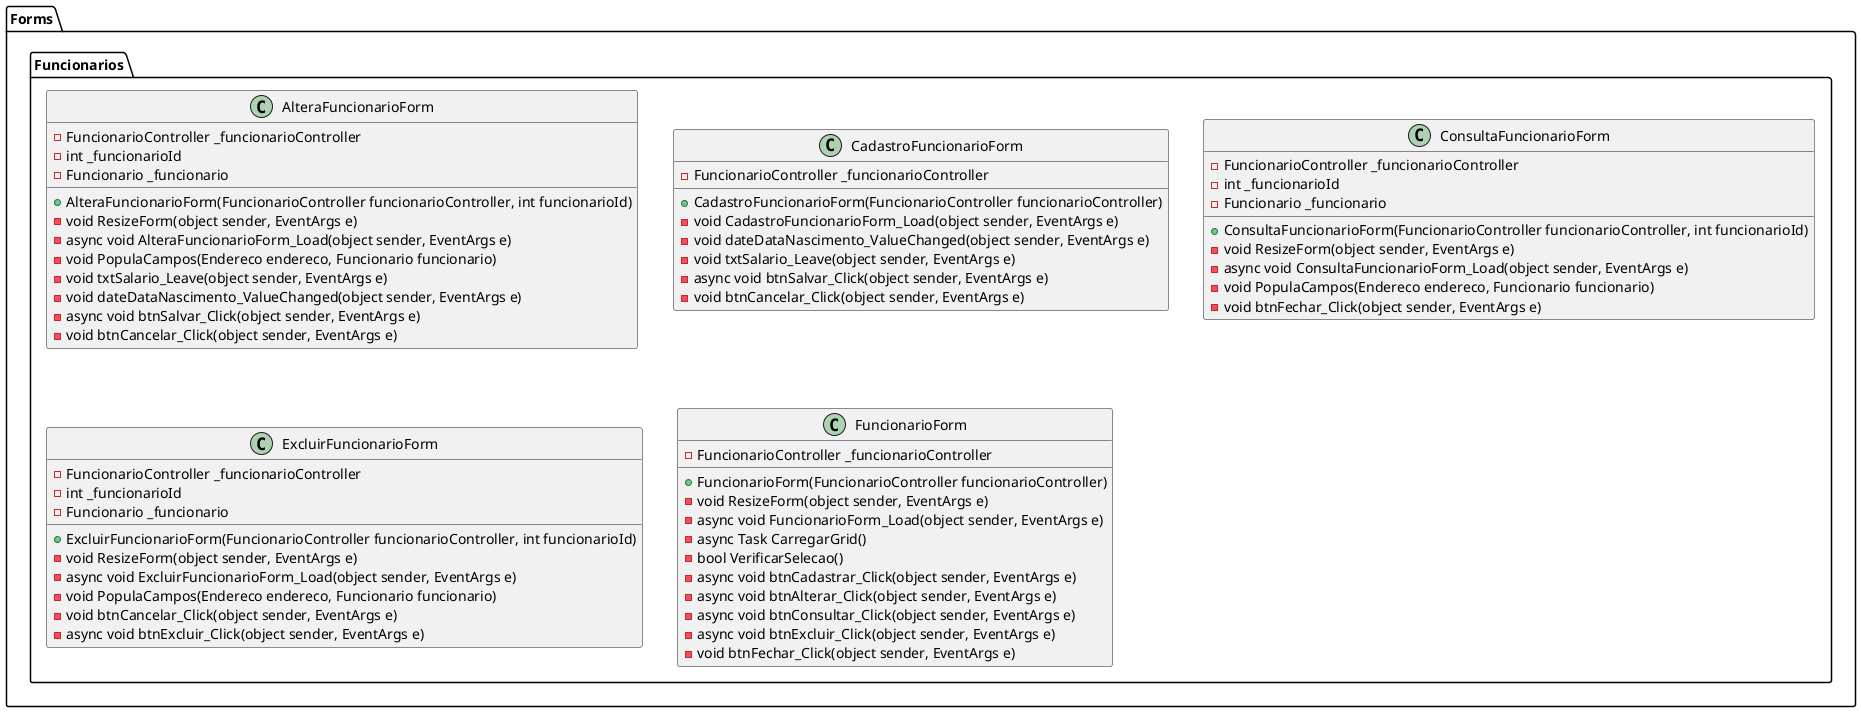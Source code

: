 ﻿@startuml

package Forms
{
    package Funcionarios
    {
        class AlteraFuncionarioForm {
          - FuncionarioController _funcionarioController
          - int _funcionarioId
          - Funcionario _funcionario
          + AlteraFuncionarioForm(FuncionarioController funcionarioController, int funcionarioId)
          - void ResizeForm(object sender, EventArgs e)
          - async void AlteraFuncionarioForm_Load(object sender, EventArgs e)
          - void PopulaCampos(Endereco endereco, Funcionario funcionario)
          - void txtSalario_Leave(object sender, EventArgs e)
          - void dateDataNascimento_ValueChanged(object sender, EventArgs e)
          - async void btnSalvar_Click(object sender, EventArgs e)
          - void btnCancelar_Click(object sender, EventArgs e)
        }

        class CadastroFuncionarioForm {
          - FuncionarioController _funcionarioController
          + CadastroFuncionarioForm(FuncionarioController funcionarioController)
          - void CadastroFuncionarioForm_Load(object sender, EventArgs e)
          - void dateDataNascimento_ValueChanged(object sender, EventArgs e)
          - void txtSalario_Leave(object sender, EventArgs e)
          - async void btnSalvar_Click(object sender, EventArgs e)
          - void btnCancelar_Click(object sender, EventArgs e)
        }

        class ConsultaFuncionarioForm {
          - FuncionarioController _funcionarioController
          - int _funcionarioId
          - Funcionario _funcionario
          + ConsultaFuncionarioForm(FuncionarioController funcionarioController, int funcionarioId)
          - void ResizeForm(object sender, EventArgs e)
          - async void ConsultaFuncionarioForm_Load(object sender, EventArgs e)
          - void PopulaCampos(Endereco endereco, Funcionario funcionario)
          - void btnFechar_Click(object sender, EventArgs e)
        }

        class ExcluirFuncionarioForm {
          - FuncionarioController _funcionarioController
          - int _funcionarioId
          - Funcionario _funcionario
          + ExcluirFuncionarioForm(FuncionarioController funcionarioController, int funcionarioId)
          - void ResizeForm(object sender, EventArgs e)
          - async void ExcluirFuncionarioForm_Load(object sender, EventArgs e)
          - void PopulaCampos(Endereco endereco, Funcionario funcionario)
          - void btnCancelar_Click(object sender, EventArgs e)
          - async void btnExcluir_Click(object sender, EventArgs e)
        }

        class FuncionarioForm {
          - FuncionarioController _funcionarioController
          + FuncionarioForm(FuncionarioController funcionarioController)
          - void ResizeForm(object sender, EventArgs e)
          - async void FuncionarioForm_Load(object sender, EventArgs e)
          - async Task CarregarGrid()
          - bool VerificarSelecao()
          - async void btnCadastrar_Click(object sender, EventArgs e)
          - async void btnAlterar_Click(object sender, EventArgs e)
          - async void btnConsultar_Click(object sender, EventArgs e)
          - async void btnExcluir_Click(object sender, EventArgs e)
          - void btnFechar_Click(object sender, EventArgs e)
        }
    }
}

@enduml